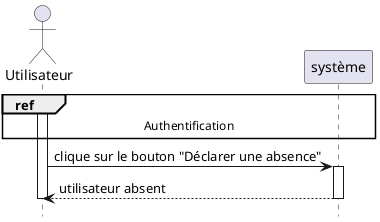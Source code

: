 @startuml declare_absence

hide footbox


actor "Utilisateur" as user
participant "système" as system
ref over user, system : Authentification

activate user
user -> system : clique sur le bouton "Déclarer une absence"
activate system
system --> user : utilisateur absent 

deactivate system
deactivate user
